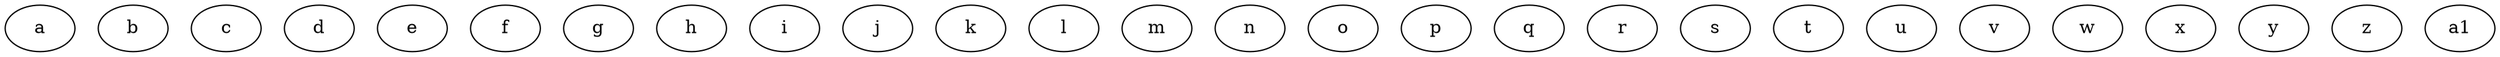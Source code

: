 graph graphname {
    a;
    b;
    c;
    d;
    e;
    f;
    g;
    h;
    i;
    j;
    k;
    l;
    m;
    n;
    o;
    p;
    q;
    r;
    s;
    t;
    u;
    v;
    w;
    x;
    y;
    z;
    a1;
}